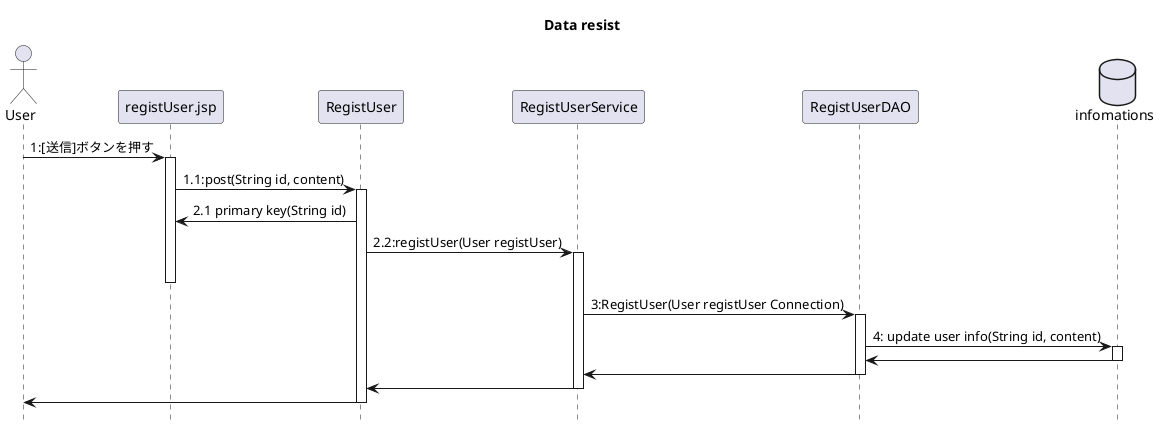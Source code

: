 @startuml  sequence_create

title Data resist
hide footbox
'これで囲むとコメントをかけます'

'登場するオブジェクトを宣言 as でpuファイル上の略称を設定'
actor User as user
participant registUser.jsp as registUser
participant RegistUser as controller
participant RegistUserService as service
participant RegistUserDAO as dao
database infomations as informations

'やじるしを記述'
user -> registUser : 1:[送信]ボタンを押す
'矢印の先端から四角をactivateで生成'
activate registUser

'矢印を発生'
registUser -> controller : 1.1:post(String id, content) 
'矢印の根本=四角の終了をdeactivateで記述'

activate controller

controller -> registUser : 2.1 primary key(String id)
controller -> service : 2.2:registUser(User registUser)
activate service
deactivate registUser

'メソッド名はCamelCaseで基本書きます'
service -> dao : 3:RegistUser(User registUser Connection)
activate dao


dao -> informations : 4: update user info(String id, content)

activate informations
informations -> dao
deactivate informations
'戻りの場合はdeactivateが根本側になるのに注意'
dao -> service : 
deactivate dao

service -> controller : 
deactivate service

controller -> user :
deactivate controller

@enduml